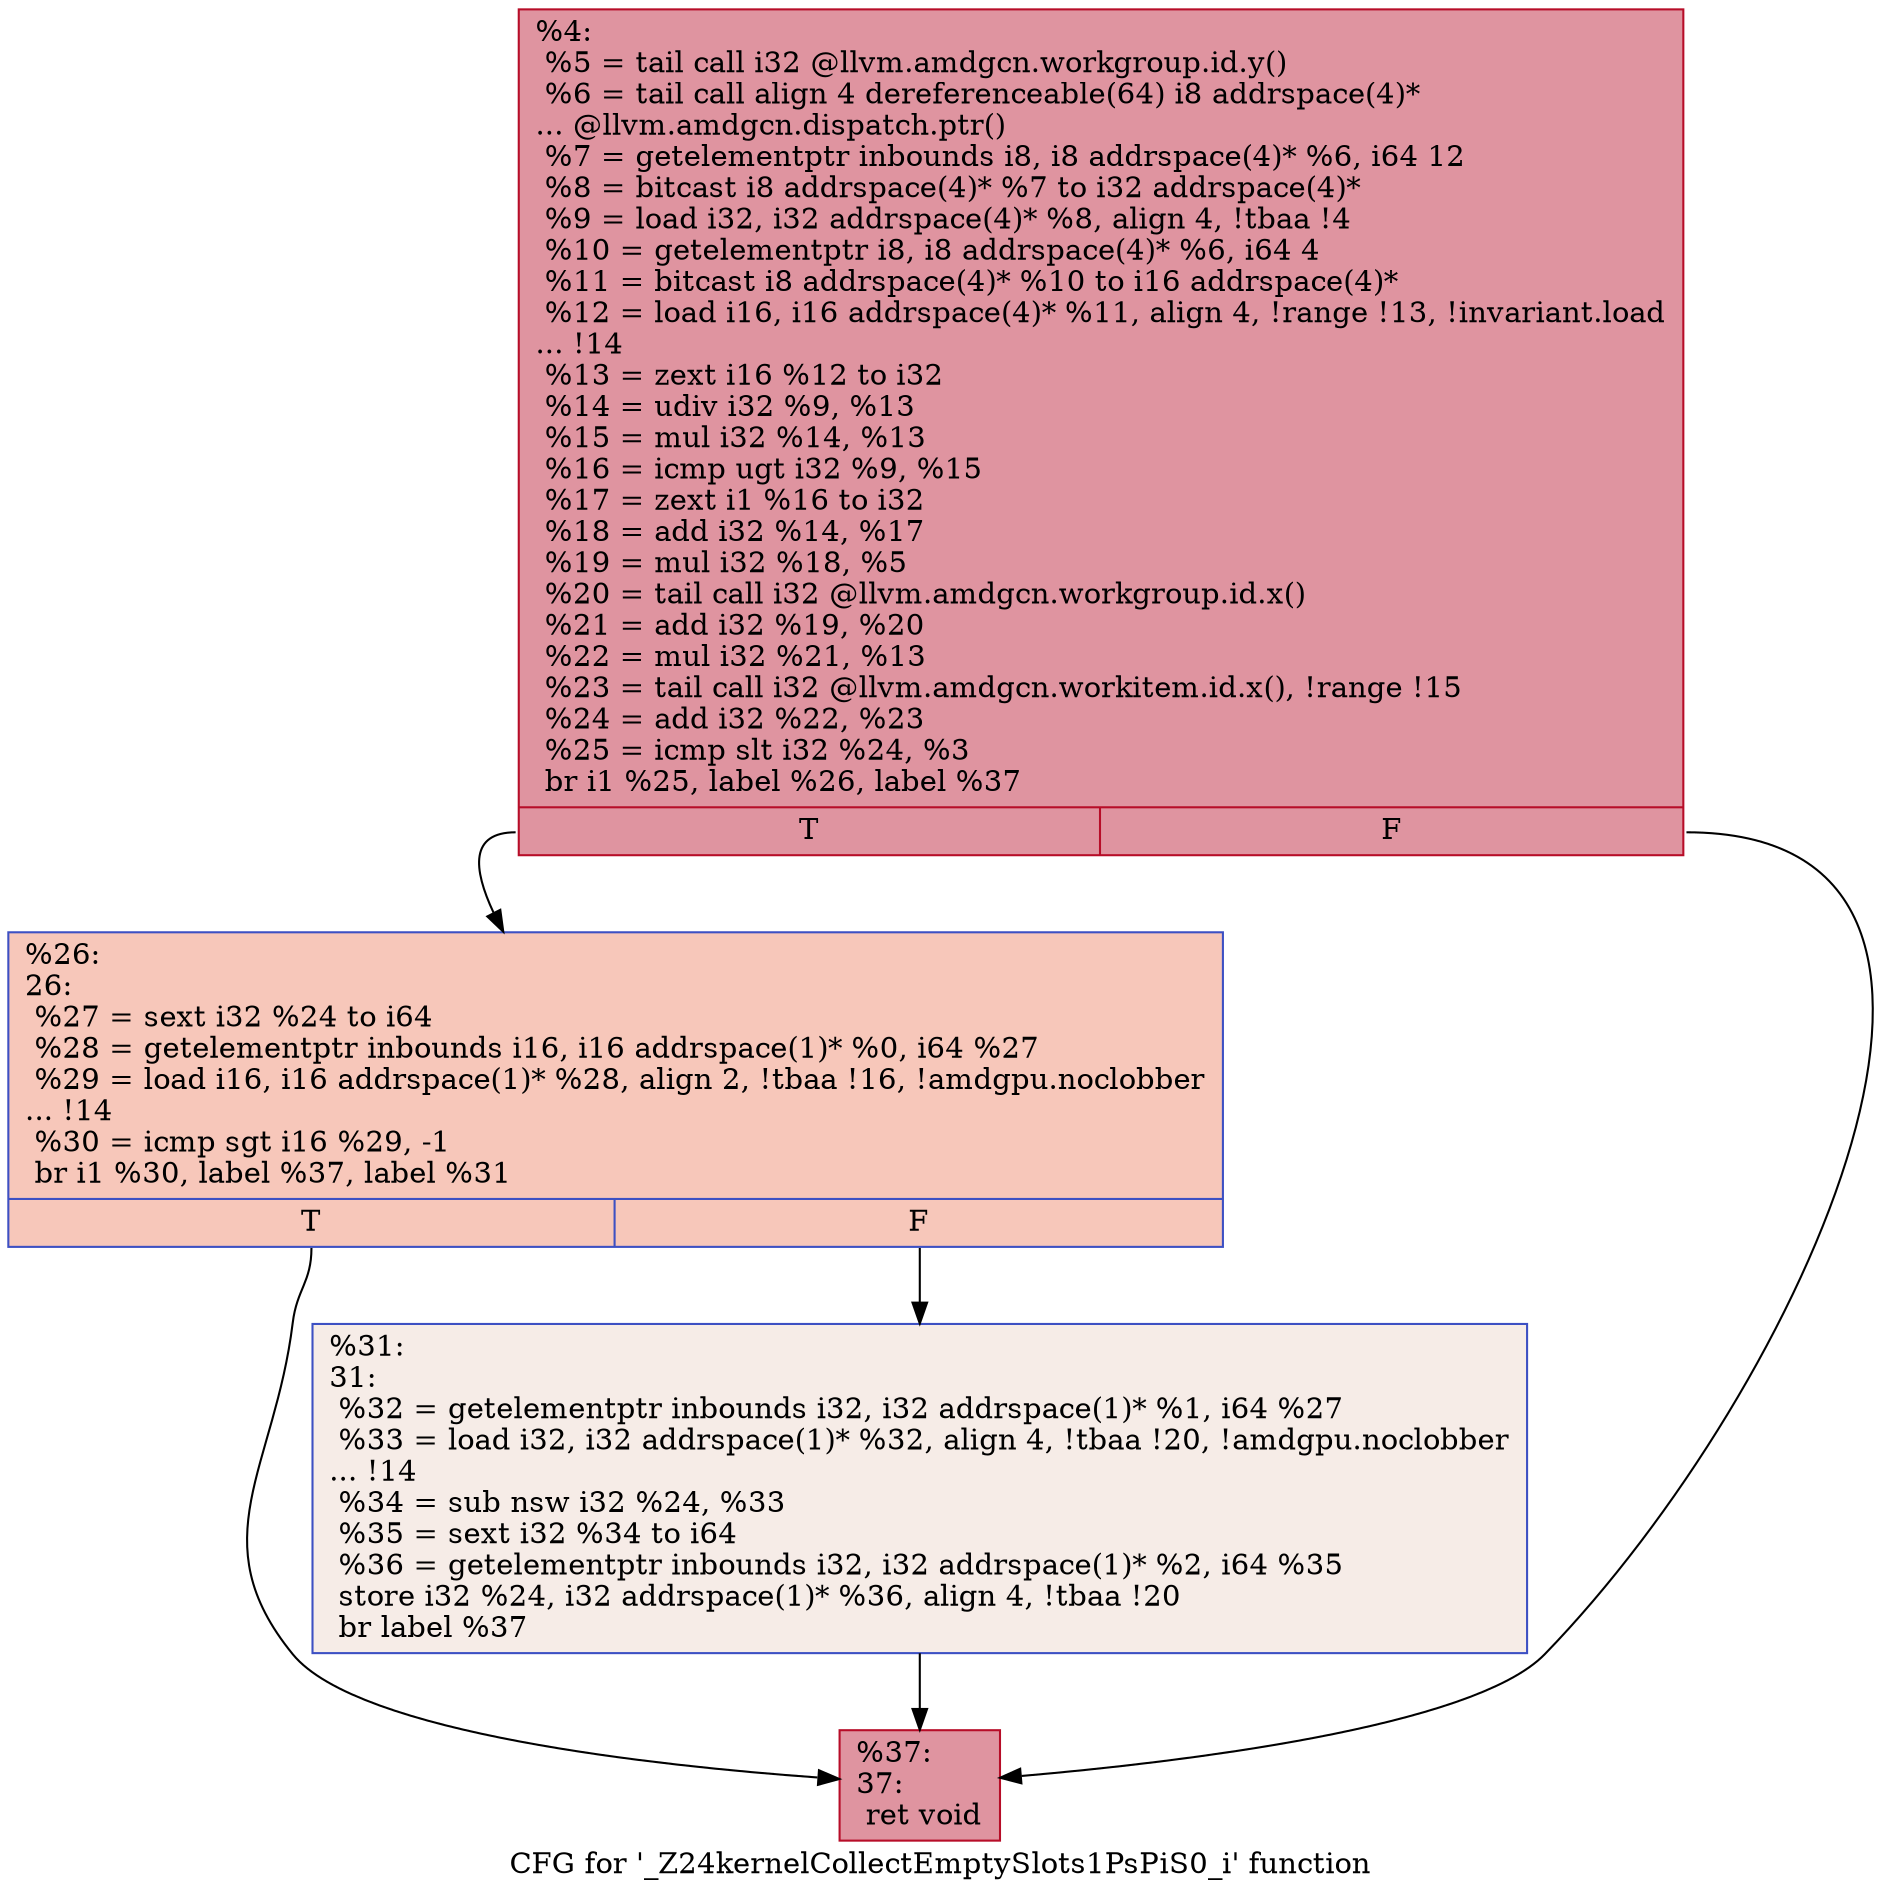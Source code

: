 digraph "CFG for '_Z24kernelCollectEmptySlots1PsPiS0_i' function" {
	label="CFG for '_Z24kernelCollectEmptySlots1PsPiS0_i' function";

	Node0x542f5d0 [shape=record,color="#b70d28ff", style=filled, fillcolor="#b70d2870",label="{%4:\l  %5 = tail call i32 @llvm.amdgcn.workgroup.id.y()\l  %6 = tail call align 4 dereferenceable(64) i8 addrspace(4)*\l... @llvm.amdgcn.dispatch.ptr()\l  %7 = getelementptr inbounds i8, i8 addrspace(4)* %6, i64 12\l  %8 = bitcast i8 addrspace(4)* %7 to i32 addrspace(4)*\l  %9 = load i32, i32 addrspace(4)* %8, align 4, !tbaa !4\l  %10 = getelementptr i8, i8 addrspace(4)* %6, i64 4\l  %11 = bitcast i8 addrspace(4)* %10 to i16 addrspace(4)*\l  %12 = load i16, i16 addrspace(4)* %11, align 4, !range !13, !invariant.load\l... !14\l  %13 = zext i16 %12 to i32\l  %14 = udiv i32 %9, %13\l  %15 = mul i32 %14, %13\l  %16 = icmp ugt i32 %9, %15\l  %17 = zext i1 %16 to i32\l  %18 = add i32 %14, %17\l  %19 = mul i32 %18, %5\l  %20 = tail call i32 @llvm.amdgcn.workgroup.id.x()\l  %21 = add i32 %19, %20\l  %22 = mul i32 %21, %13\l  %23 = tail call i32 @llvm.amdgcn.workitem.id.x(), !range !15\l  %24 = add i32 %22, %23\l  %25 = icmp slt i32 %24, %3\l  br i1 %25, label %26, label %37\l|{<s0>T|<s1>F}}"];
	Node0x542f5d0:s0 -> Node0x5431eb0;
	Node0x542f5d0:s1 -> Node0x5431f40;
	Node0x5431eb0 [shape=record,color="#3d50c3ff", style=filled, fillcolor="#ec7f6370",label="{%26:\l26:                                               \l  %27 = sext i32 %24 to i64\l  %28 = getelementptr inbounds i16, i16 addrspace(1)* %0, i64 %27\l  %29 = load i16, i16 addrspace(1)* %28, align 2, !tbaa !16, !amdgpu.noclobber\l... !14\l  %30 = icmp sgt i16 %29, -1\l  br i1 %30, label %37, label %31\l|{<s0>T|<s1>F}}"];
	Node0x5431eb0:s0 -> Node0x5431f40;
	Node0x5431eb0:s1 -> Node0x5432a20;
	Node0x5432a20 [shape=record,color="#3d50c3ff", style=filled, fillcolor="#ead5c970",label="{%31:\l31:                                               \l  %32 = getelementptr inbounds i32, i32 addrspace(1)* %1, i64 %27\l  %33 = load i32, i32 addrspace(1)* %32, align 4, !tbaa !20, !amdgpu.noclobber\l... !14\l  %34 = sub nsw i32 %24, %33\l  %35 = sext i32 %34 to i64\l  %36 = getelementptr inbounds i32, i32 addrspace(1)* %2, i64 %35\l  store i32 %24, i32 addrspace(1)* %36, align 4, !tbaa !20\l  br label %37\l}"];
	Node0x5432a20 -> Node0x5431f40;
	Node0x5431f40 [shape=record,color="#b70d28ff", style=filled, fillcolor="#b70d2870",label="{%37:\l37:                                               \l  ret void\l}"];
}
